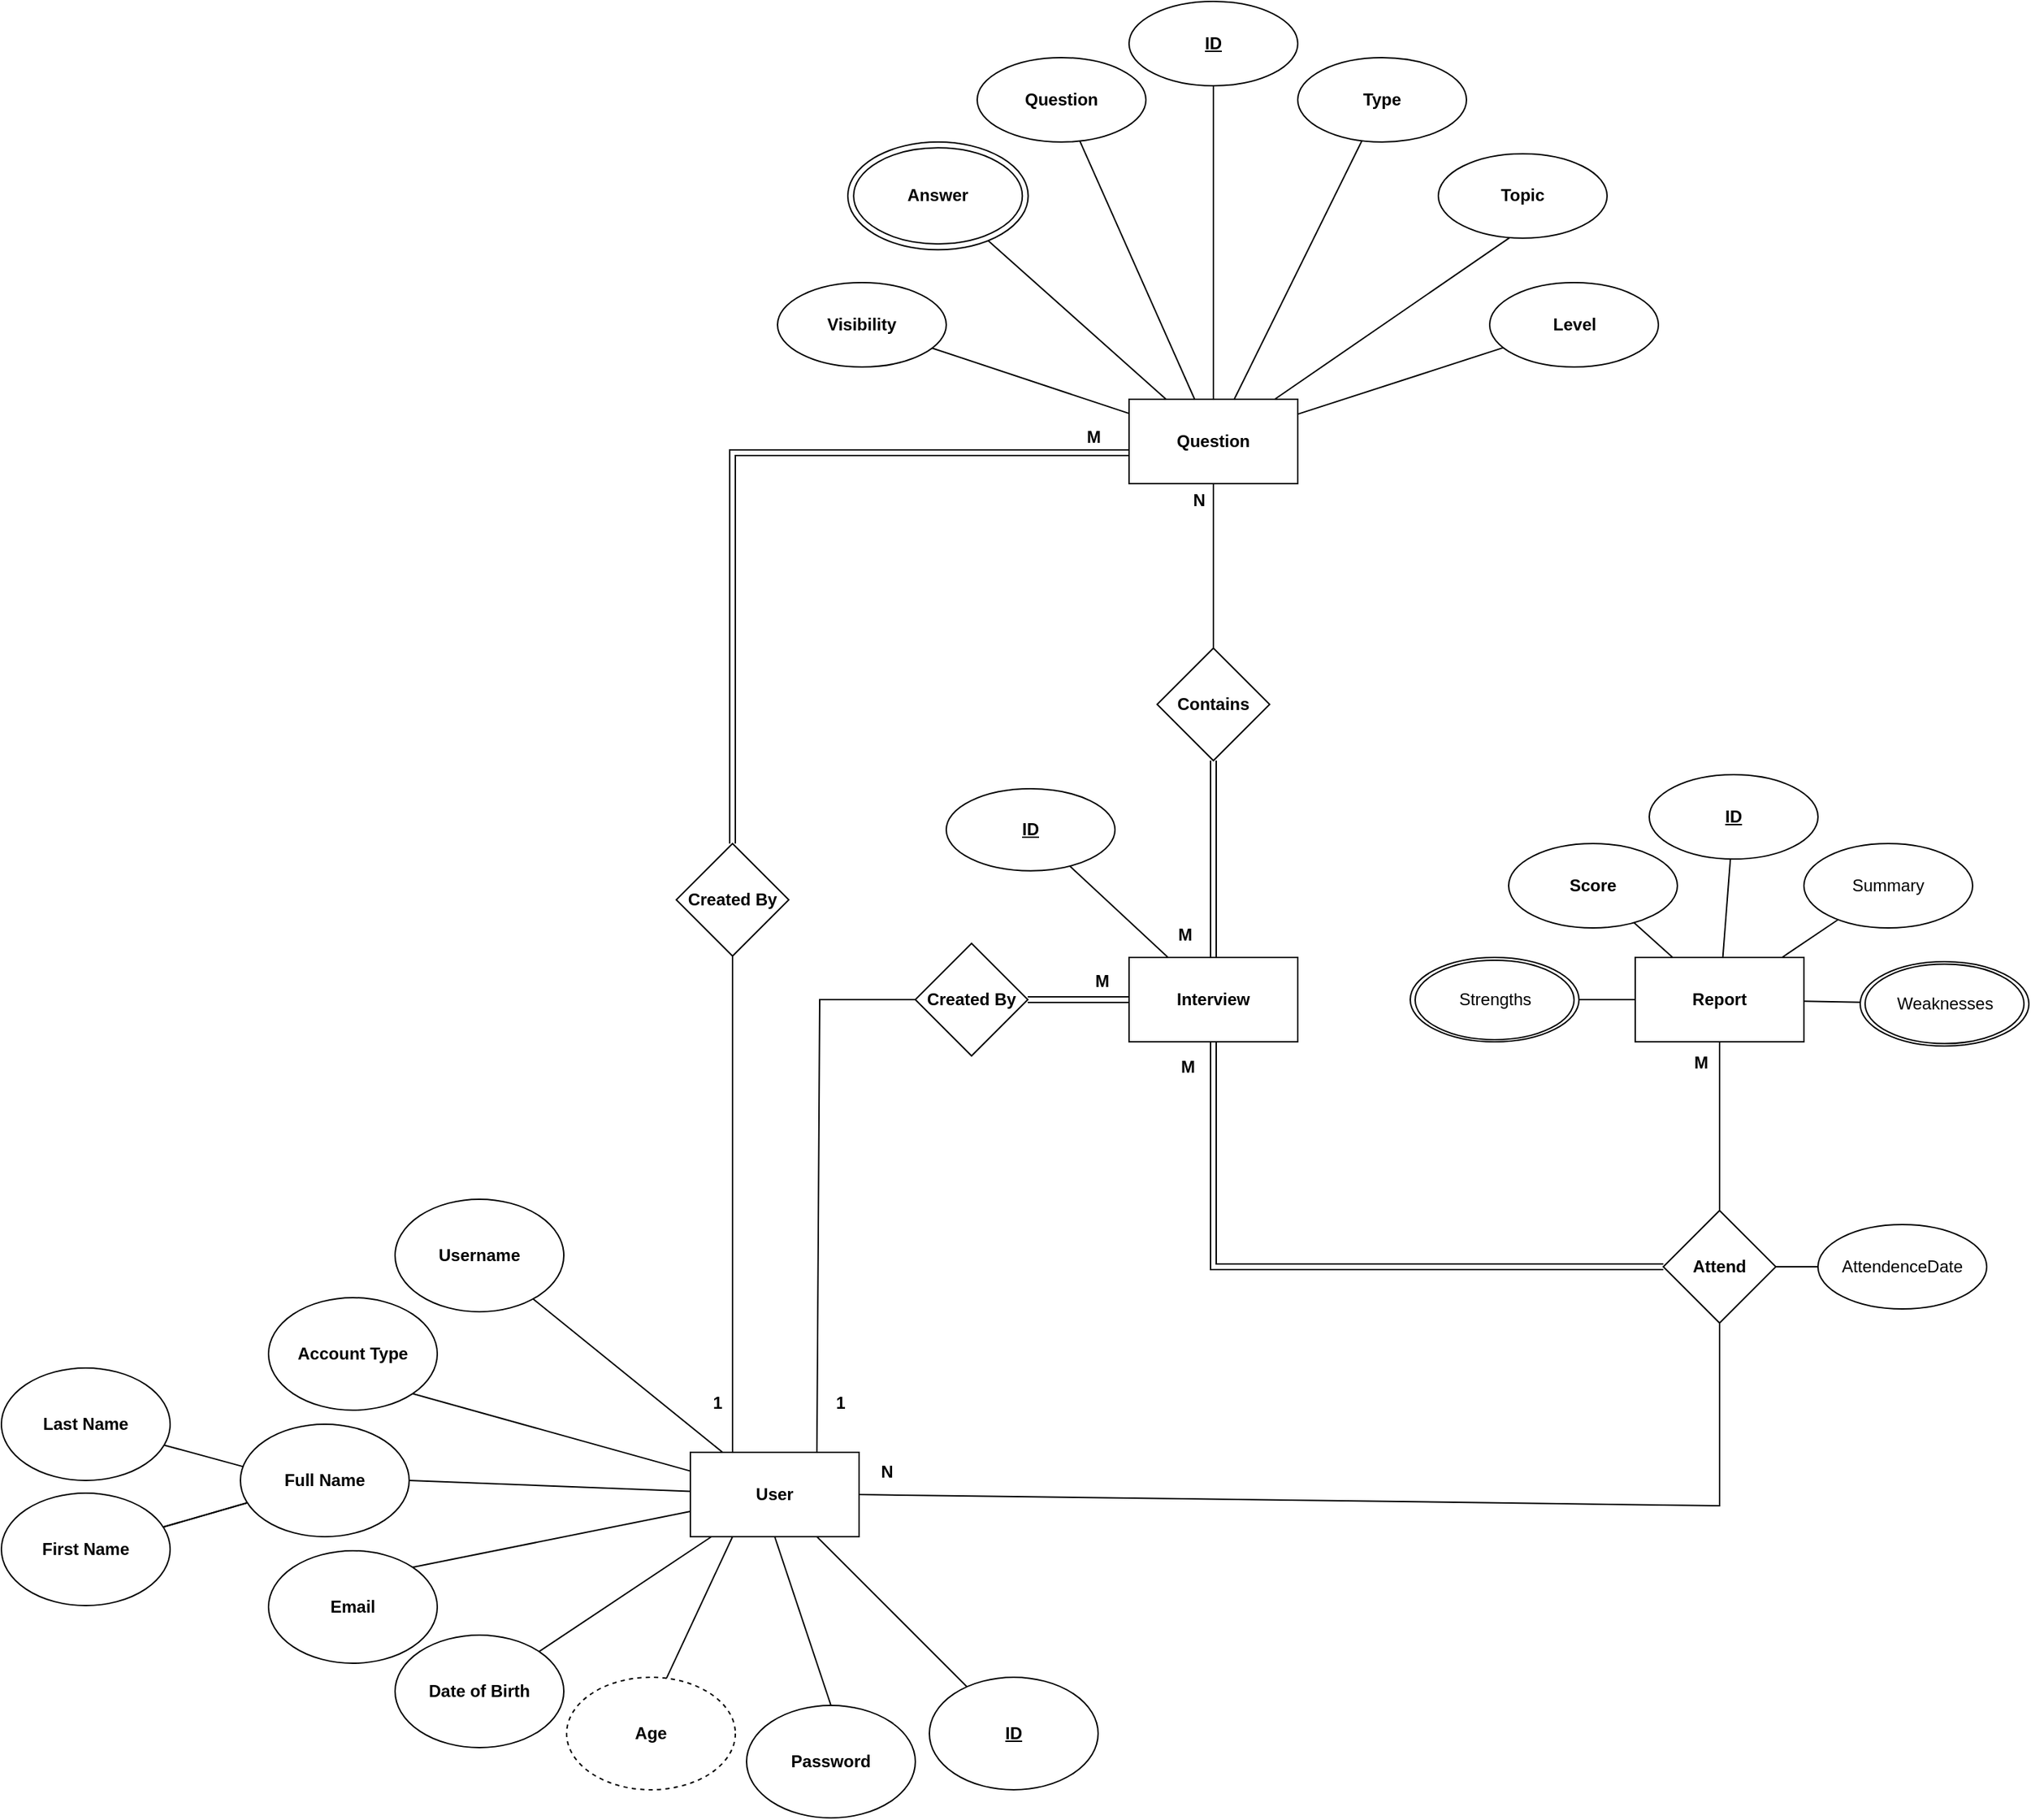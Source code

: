 <mxfile version="20.6.0" type="device"><diagram id="gMeY4CiZzxiTSthGEyME" name="Page-1"><mxGraphModel dx="2436" dy="2184" grid="1" gridSize="10" guides="1" tooltips="1" connect="1" arrows="1" fold="1" page="0" pageScale="1" pageWidth="1100" pageHeight="850" math="0" shadow="0"><root><mxCell id="0"/><mxCell id="1" parent="0"/><mxCell id="HzVAY1CZKWsbAnJS4__g-11" style="edgeStyle=none;rounded=0;orthogonalLoop=1;jettySize=auto;html=1;entryX=1;entryY=0.5;entryDx=0;entryDy=0;endArrow=none;endFill=0;" parent="1" source="HzVAY1CZKWsbAnJS4__g-1" target="HzVAY1CZKWsbAnJS4__g-2" edge="1"><mxGeometry relative="1" as="geometry"/></mxCell><mxCell id="HzVAY1CZKWsbAnJS4__g-12" style="edgeStyle=none;rounded=0;orthogonalLoop=1;jettySize=auto;html=1;entryX=1;entryY=0;entryDx=0;entryDy=0;endArrow=none;endFill=0;" parent="1" source="HzVAY1CZKWsbAnJS4__g-1" target="HzVAY1CZKWsbAnJS4__g-4" edge="1"><mxGeometry relative="1" as="geometry"/></mxCell><mxCell id="HzVAY1CZKWsbAnJS4__g-13" style="edgeStyle=none;rounded=0;orthogonalLoop=1;jettySize=auto;html=1;entryX=1;entryY=0;entryDx=0;entryDy=0;endArrow=none;endFill=0;" parent="1" source="HzVAY1CZKWsbAnJS4__g-1" target="HzVAY1CZKWsbAnJS4__g-6" edge="1"><mxGeometry relative="1" as="geometry"/></mxCell><mxCell id="HzVAY1CZKWsbAnJS4__g-14" style="edgeStyle=none;rounded=0;orthogonalLoop=1;jettySize=auto;html=1;exitX=0.25;exitY=1;exitDx=0;exitDy=0;entryX=0.591;entryY=0.012;entryDx=0;entryDy=0;endArrow=none;endFill=0;entryPerimeter=0;" parent="1" source="HzVAY1CZKWsbAnJS4__g-1" target="HzVAY1CZKWsbAnJS4__g-7" edge="1"><mxGeometry relative="1" as="geometry"/></mxCell><mxCell id="HzVAY1CZKWsbAnJS4__g-15" style="edgeStyle=none;rounded=0;orthogonalLoop=1;jettySize=auto;html=1;exitX=0.5;exitY=1;exitDx=0;exitDy=0;entryX=0.5;entryY=0;entryDx=0;entryDy=0;endArrow=none;endFill=0;" parent="1" source="HzVAY1CZKWsbAnJS4__g-1" target="HzVAY1CZKWsbAnJS4__g-5" edge="1"><mxGeometry relative="1" as="geometry"/></mxCell><mxCell id="HzVAY1CZKWsbAnJS4__g-17" style="edgeStyle=none;rounded=0;orthogonalLoop=1;jettySize=auto;html=1;entryX=1;entryY=1;entryDx=0;entryDy=0;endArrow=none;endFill=0;" parent="1" source="HzVAY1CZKWsbAnJS4__g-1" target="HzVAY1CZKWsbAnJS4__g-16" edge="1"><mxGeometry relative="1" as="geometry"/></mxCell><mxCell id="HzVAY1CZKWsbAnJS4__g-20" value="" style="edgeStyle=none;rounded=0;orthogonalLoop=1;jettySize=auto;html=1;endArrow=none;endFill=0;" parent="1" source="HzVAY1CZKWsbAnJS4__g-1" target="HzVAY1CZKWsbAnJS4__g-18" edge="1"><mxGeometry relative="1" as="geometry"/></mxCell><mxCell id="HzVAY1CZKWsbAnJS4__g-34" value="" style="edgeStyle=none;rounded=0;orthogonalLoop=1;jettySize=auto;html=1;endArrow=none;endFill=0;exitX=0.75;exitY=1;exitDx=0;exitDy=0;" parent="1" source="HzVAY1CZKWsbAnJS4__g-1" target="HzVAY1CZKWsbAnJS4__g-33" edge="1"><mxGeometry relative="1" as="geometry"/></mxCell><mxCell id="2QGJPH2X2eXKXfC0UT2v-19" style="edgeStyle=none;rounded=0;orthogonalLoop=1;jettySize=auto;html=1;exitX=0.75;exitY=0;exitDx=0;exitDy=0;entryX=0;entryY=0.5;entryDx=0;entryDy=0;endArrow=none;endFill=0;" parent="1" source="HzVAY1CZKWsbAnJS4__g-1" target="2QGJPH2X2eXKXfC0UT2v-16" edge="1"><mxGeometry relative="1" as="geometry"><Array as="points"><mxPoint x="510" y="-140"/></Array></mxGeometry></mxCell><mxCell id="2QGJPH2X2eXKXfC0UT2v-56" value="" style="edgeStyle=none;rounded=0;orthogonalLoop=1;jettySize=auto;html=1;endArrow=none;endFill=0;entryX=0.5;entryY=1;entryDx=0;entryDy=0;exitX=1;exitY=0.5;exitDx=0;exitDy=0;" parent="1" source="HzVAY1CZKWsbAnJS4__g-1" target="2QGJPH2X2eXKXfC0UT2v-55" edge="1"><mxGeometry relative="1" as="geometry"><Array as="points"><mxPoint x="1150" y="220"/></Array></mxGeometry></mxCell><mxCell id="HzVAY1CZKWsbAnJS4__g-1" value="&lt;b&gt;User&lt;/b&gt;" style="rounded=0;whiteSpace=wrap;html=1;" parent="1" vertex="1"><mxGeometry x="418" y="182" width="120" height="60" as="geometry"/></mxCell><mxCell id="HzVAY1CZKWsbAnJS4__g-24" value="" style="edgeStyle=none;rounded=0;orthogonalLoop=1;jettySize=auto;html=1;endArrow=none;endFill=0;" parent="1" source="HzVAY1CZKWsbAnJS4__g-2" target="HzVAY1CZKWsbAnJS4__g-22" edge="1"><mxGeometry relative="1" as="geometry"/></mxCell><mxCell id="HzVAY1CZKWsbAnJS4__g-25" value="" style="edgeStyle=none;rounded=0;orthogonalLoop=1;jettySize=auto;html=1;endArrow=none;endFill=0;" parent="1" source="HzVAY1CZKWsbAnJS4__g-2" target="HzVAY1CZKWsbAnJS4__g-22" edge="1"><mxGeometry relative="1" as="geometry"/></mxCell><mxCell id="HzVAY1CZKWsbAnJS4__g-27" style="edgeStyle=none;rounded=0;orthogonalLoop=1;jettySize=auto;html=1;exitX=0.021;exitY=0.379;exitDx=0;exitDy=0;endArrow=none;endFill=0;exitPerimeter=0;" parent="1" source="HzVAY1CZKWsbAnJS4__g-2" target="HzVAY1CZKWsbAnJS4__g-23" edge="1"><mxGeometry relative="1" as="geometry"/></mxCell><mxCell id="HzVAY1CZKWsbAnJS4__g-2" value="&lt;b&gt;Full Name&lt;br&gt;&lt;/b&gt;" style="ellipse;whiteSpace=wrap;html=1;strokeColor=default;" parent="1" vertex="1"><mxGeometry x="98" y="162" width="120" height="80" as="geometry"/></mxCell><mxCell id="HzVAY1CZKWsbAnJS4__g-4" value="&lt;b&gt;Email&lt;br&gt;&lt;/b&gt;" style="ellipse;whiteSpace=wrap;html=1;" parent="1" vertex="1"><mxGeometry x="118" y="252" width="120" height="80" as="geometry"/></mxCell><mxCell id="HzVAY1CZKWsbAnJS4__g-5" value="&lt;b&gt;Password&lt;br&gt;&lt;/b&gt;" style="ellipse;whiteSpace=wrap;html=1;" parent="1" vertex="1"><mxGeometry x="458" y="362" width="120" height="80" as="geometry"/></mxCell><mxCell id="HzVAY1CZKWsbAnJS4__g-6" value="&lt;b&gt;Date of Birth&lt;br&gt;&lt;/b&gt;" style="ellipse;whiteSpace=wrap;html=1;" parent="1" vertex="1"><mxGeometry x="208" y="312" width="120" height="80" as="geometry"/></mxCell><mxCell id="HzVAY1CZKWsbAnJS4__g-7" value="&lt;b&gt;Age&lt;br&gt;&lt;/b&gt;" style="ellipse;whiteSpace=wrap;html=1;dashed=1;" parent="1" vertex="1"><mxGeometry x="330" y="342" width="120" height="80" as="geometry"/></mxCell><mxCell id="HzVAY1CZKWsbAnJS4__g-16" value="&lt;b&gt;Account Type&lt;br&gt;&lt;/b&gt;" style="ellipse;whiteSpace=wrap;html=1;" parent="1" vertex="1"><mxGeometry x="118" y="72" width="120" height="80" as="geometry"/></mxCell><mxCell id="HzVAY1CZKWsbAnJS4__g-18" value="&lt;b&gt;Username&lt;br&gt;&lt;/b&gt;" style="ellipse;whiteSpace=wrap;html=1;" parent="1" vertex="1"><mxGeometry x="208" y="2" width="120" height="80" as="geometry"/></mxCell><mxCell id="HzVAY1CZKWsbAnJS4__g-22" value="&lt;b&gt;First Name&lt;/b&gt;" style="ellipse;whiteSpace=wrap;html=1;strokeColor=default;" parent="1" vertex="1"><mxGeometry x="-72" y="211" width="120" height="80" as="geometry"/></mxCell><mxCell id="HzVAY1CZKWsbAnJS4__g-23" value="&lt;b&gt;Last Name&lt;/b&gt;" style="ellipse;whiteSpace=wrap;html=1;strokeColor=default;" parent="1" vertex="1"><mxGeometry x="-72" y="122" width="120" height="80" as="geometry"/></mxCell><mxCell id="HzVAY1CZKWsbAnJS4__g-29" style="edgeStyle=none;rounded=0;orthogonalLoop=1;jettySize=auto;html=1;endArrow=none;endFill=0;" parent="1" source="HzVAY1CZKWsbAnJS4__g-31" target="HzVAY1CZKWsbAnJS4__g-35" edge="1"><mxGeometry relative="1" as="geometry"><mxPoint x="672.426" y="-701.716" as="targetPoint"/><mxPoint x="880" y="-720" as="sourcePoint"/></mxGeometry></mxCell><mxCell id="HzVAY1CZKWsbAnJS4__g-30" value="" style="edgeStyle=none;rounded=0;orthogonalLoop=1;jettySize=auto;html=1;endArrow=none;endFill=0;" parent="1" source="HzVAY1CZKWsbAnJS4__g-31" target="HzVAY1CZKWsbAnJS4__g-32" edge="1"><mxGeometry relative="1" as="geometry"/></mxCell><mxCell id="HzVAY1CZKWsbAnJS4__g-41" style="edgeStyle=none;rounded=0;orthogonalLoop=1;jettySize=auto;html=1;endArrow=none;endFill=0;" parent="1" source="HzVAY1CZKWsbAnJS4__g-31" target="HzVAY1CZKWsbAnJS4__g-36" edge="1"><mxGeometry relative="1" as="geometry"/></mxCell><mxCell id="HzVAY1CZKWsbAnJS4__g-48" style="edgeStyle=none;rounded=0;orthogonalLoop=1;jettySize=auto;html=1;endArrow=none;endFill=0;" parent="1" source="HzVAY1CZKWsbAnJS4__g-31" target="HzVAY1CZKWsbAnJS4__g-47" edge="1"><mxGeometry relative="1" as="geometry"/></mxCell><mxCell id="HzVAY1CZKWsbAnJS4__g-51" style="edgeStyle=none;rounded=0;orthogonalLoop=1;jettySize=auto;html=1;endArrow=none;endFill=0;entryX=0.433;entryY=0.981;entryDx=0;entryDy=0;entryPerimeter=0;" parent="1" source="HzVAY1CZKWsbAnJS4__g-31" target="HzVAY1CZKWsbAnJS4__g-50" edge="1"><mxGeometry relative="1" as="geometry"><mxPoint x="890" y="-770" as="targetPoint"/></mxGeometry></mxCell><mxCell id="2QGJPH2X2eXKXfC0UT2v-11" value="" style="edgeStyle=none;rounded=0;orthogonalLoop=1;jettySize=auto;html=1;endArrow=none;endFill=0;" parent="1" source="HzVAY1CZKWsbAnJS4__g-31" target="2QGJPH2X2eXKXfC0UT2v-10" edge="1"><mxGeometry relative="1" as="geometry"/></mxCell><mxCell id="2QGJPH2X2eXKXfC0UT2v-22" style="edgeStyle=none;rounded=0;orthogonalLoop=1;jettySize=auto;html=1;exitX=0.5;exitY=1;exitDx=0;exitDy=0;entryX=0.5;entryY=0;entryDx=0;entryDy=0;endArrow=none;endFill=0;" parent="1" source="HzVAY1CZKWsbAnJS4__g-31" target="2QGJPH2X2eXKXfC0UT2v-20" edge="1"><mxGeometry relative="1" as="geometry"><Array as="points"><mxPoint x="790" y="-480"/></Array></mxGeometry></mxCell><mxCell id="2QGJPH2X2eXKXfC0UT2v-36" value="" style="edgeStyle=none;rounded=0;orthogonalLoop=1;jettySize=auto;html=1;endArrow=none;endFill=0;" parent="1" source="HzVAY1CZKWsbAnJS4__g-31" target="2QGJPH2X2eXKXfC0UT2v-35" edge="1"><mxGeometry relative="1" as="geometry"/></mxCell><mxCell id="HzVAY1CZKWsbAnJS4__g-31" value="&lt;b&gt;Question&lt;/b&gt;" style="rounded=0;whiteSpace=wrap;html=1;" parent="1" vertex="1"><mxGeometry x="730" y="-567" width="120" height="60" as="geometry"/></mxCell><mxCell id="HzVAY1CZKWsbAnJS4__g-32" value="&lt;b&gt;&lt;u&gt;ID&lt;/u&gt;&lt;br&gt;&lt;/b&gt;" style="ellipse;whiteSpace=wrap;html=1;" parent="1" vertex="1"><mxGeometry x="730" y="-850" width="120" height="60" as="geometry"/></mxCell><mxCell id="HzVAY1CZKWsbAnJS4__g-33" value="&lt;b&gt;&lt;u&gt;ID&lt;/u&gt;&lt;br&gt;&lt;/b&gt;" style="ellipse;whiteSpace=wrap;html=1;" parent="1" vertex="1"><mxGeometry x="588" y="342" width="120" height="80" as="geometry"/></mxCell><mxCell id="HzVAY1CZKWsbAnJS4__g-35" value="&lt;b&gt;Question&lt;br&gt;&lt;/b&gt;" style="ellipse;whiteSpace=wrap;html=1;" parent="1" vertex="1"><mxGeometry x="622" y="-810" width="120" height="60" as="geometry"/></mxCell><mxCell id="2QGJPH2X2eXKXfC0UT2v-13" style="edgeStyle=none;rounded=0;orthogonalLoop=1;jettySize=auto;html=1;endArrow=none;endFill=0;" parent="1" source="HzVAY1CZKWsbAnJS4__g-42" target="HzVAY1CZKWsbAnJS4__g-43" edge="1"><mxGeometry relative="1" as="geometry"/></mxCell><mxCell id="2QGJPH2X2eXKXfC0UT2v-17" value="" style="edgeStyle=none;rounded=0;orthogonalLoop=1;jettySize=auto;html=1;endArrow=none;endFill=0;shape=link;" parent="1" source="HzVAY1CZKWsbAnJS4__g-42" target="2QGJPH2X2eXKXfC0UT2v-16" edge="1"><mxGeometry relative="1" as="geometry"/></mxCell><mxCell id="2QGJPH2X2eXKXfC0UT2v-21" value="" style="edgeStyle=none;rounded=0;orthogonalLoop=1;jettySize=auto;html=1;endArrow=none;endFill=0;shape=link;" parent="1" source="HzVAY1CZKWsbAnJS4__g-42" target="2QGJPH2X2eXKXfC0UT2v-20" edge="1"><mxGeometry relative="1" as="geometry"/></mxCell><mxCell id="HzVAY1CZKWsbAnJS4__g-42" value="&lt;b&gt;Interview&lt;/b&gt;" style="rounded=0;whiteSpace=wrap;html=1;strokeColor=default;" parent="1" vertex="1"><mxGeometry x="730" y="-170" width="120" height="60" as="geometry"/></mxCell><mxCell id="HzVAY1CZKWsbAnJS4__g-43" value="&lt;b&gt;&lt;u&gt;ID&lt;/u&gt;&lt;br&gt;&lt;/b&gt;" style="ellipse;whiteSpace=wrap;html=1;" parent="1" vertex="1"><mxGeometry x="600" y="-290" width="120" height="58.33" as="geometry"/></mxCell><mxCell id="HzVAY1CZKWsbAnJS4__g-47" value="&lt;b&gt;Visibility&lt;br&gt;&lt;/b&gt;" style="ellipse;whiteSpace=wrap;html=1;" parent="1" vertex="1"><mxGeometry x="480" y="-650.0" width="120" height="60" as="geometry"/></mxCell><mxCell id="HzVAY1CZKWsbAnJS4__g-50" value="&lt;b&gt;Topic&lt;br&gt;&lt;/b&gt;" style="ellipse;whiteSpace=wrap;html=1;" parent="1" vertex="1"><mxGeometry x="950" y="-741.66" width="120" height="60" as="geometry"/></mxCell><mxCell id="2QGJPH2X2eXKXfC0UT2v-10" value="&lt;b&gt;Level&lt;/b&gt;" style="ellipse;whiteSpace=wrap;html=1;rounded=0;" parent="1" vertex="1"><mxGeometry x="986.5" y="-650.0" width="120" height="60" as="geometry"/></mxCell><mxCell id="2QGJPH2X2eXKXfC0UT2v-16" value="&lt;b&gt;Created By&lt;/b&gt;" style="rhombus;whiteSpace=wrap;html=1;rounded=0;" parent="1" vertex="1"><mxGeometry x="578" y="-180" width="80" height="80" as="geometry"/></mxCell><mxCell id="2QGJPH2X2eXKXfC0UT2v-20" value="&lt;b&gt;Contains&lt;/b&gt;" style="rhombus;whiteSpace=wrap;html=1;rounded=0;" parent="1" vertex="1"><mxGeometry x="750" y="-390" width="80" height="80" as="geometry"/></mxCell><mxCell id="2QGJPH2X2eXKXfC0UT2v-23" value="&lt;b&gt;N&lt;/b&gt;" style="text;html=1;strokeColor=none;fillColor=none;align=center;verticalAlign=middle;whiteSpace=wrap;rounded=0;" parent="1" vertex="1"><mxGeometry x="750" y="-510" width="60" height="30" as="geometry"/></mxCell><mxCell id="2QGJPH2X2eXKXfC0UT2v-24" value="&lt;b&gt;M&lt;/b&gt;" style="text;html=1;strokeColor=none;fillColor=none;align=center;verticalAlign=middle;whiteSpace=wrap;rounded=0;" parent="1" vertex="1"><mxGeometry x="740" y="-201" width="60" height="30" as="geometry"/></mxCell><mxCell id="2QGJPH2X2eXKXfC0UT2v-25" value="&lt;b&gt;1&lt;/b&gt;" style="text;html=1;strokeColor=none;fillColor=none;align=center;verticalAlign=middle;whiteSpace=wrap;rounded=0;" parent="1" vertex="1"><mxGeometry x="510" y="132" width="30" height="30" as="geometry"/></mxCell><mxCell id="2QGJPH2X2eXKXfC0UT2v-28" value="&lt;b&gt;M&lt;/b&gt;" style="text;html=1;strokeColor=none;fillColor=none;align=center;verticalAlign=middle;whiteSpace=wrap;rounded=0;" parent="1" vertex="1"><mxGeometry x="681" y="-168" width="60" height="30" as="geometry"/></mxCell><mxCell id="2QGJPH2X2eXKXfC0UT2v-30" style="edgeStyle=none;rounded=0;orthogonalLoop=1;jettySize=auto;html=1;exitX=0.5;exitY=0;exitDx=0;exitDy=0;entryX=0.002;entryY=0.633;entryDx=0;entryDy=0;endArrow=none;endFill=0;shape=link;entryPerimeter=0;" parent="1" source="2QGJPH2X2eXKXfC0UT2v-29" target="HzVAY1CZKWsbAnJS4__g-31" edge="1"><mxGeometry relative="1" as="geometry"><Array as="points"><mxPoint x="448" y="-529"/></Array></mxGeometry></mxCell><mxCell id="2QGJPH2X2eXKXfC0UT2v-31" style="edgeStyle=none;rounded=0;orthogonalLoop=1;jettySize=auto;html=1;exitX=0.5;exitY=1;exitDx=0;exitDy=0;entryX=0.25;entryY=0;entryDx=0;entryDy=0;endArrow=none;endFill=0;" parent="1" source="2QGJPH2X2eXKXfC0UT2v-29" target="HzVAY1CZKWsbAnJS4__g-1" edge="1"><mxGeometry relative="1" as="geometry"/></mxCell><mxCell id="2QGJPH2X2eXKXfC0UT2v-29" value="&lt;b&gt;Created By&lt;/b&gt;" style="rhombus;whiteSpace=wrap;html=1;" parent="1" vertex="1"><mxGeometry x="408" y="-251.0" width="80" height="80" as="geometry"/></mxCell><mxCell id="2QGJPH2X2eXKXfC0UT2v-32" style="edgeStyle=none;rounded=0;orthogonalLoop=1;jettySize=auto;html=1;exitX=0.5;exitY=1;exitDx=0;exitDy=0;endArrow=none;endFill=0;" parent="1" source="HzVAY1CZKWsbAnJS4__g-18" target="HzVAY1CZKWsbAnJS4__g-18" edge="1"><mxGeometry relative="1" as="geometry"/></mxCell><mxCell id="2QGJPH2X2eXKXfC0UT2v-33" value="&lt;b&gt;M&lt;/b&gt;" style="text;html=1;strokeColor=none;fillColor=none;align=center;verticalAlign=middle;whiteSpace=wrap;rounded=0;" parent="1" vertex="1"><mxGeometry x="675" y="-555" width="60" height="30" as="geometry"/></mxCell><mxCell id="2QGJPH2X2eXKXfC0UT2v-34" value="&lt;b&gt;1&lt;/b&gt;" style="text;html=1;strokeColor=none;fillColor=none;align=center;verticalAlign=middle;whiteSpace=wrap;rounded=0;" parent="1" vertex="1"><mxGeometry x="418" y="132" width="39" height="30" as="geometry"/></mxCell><mxCell id="2QGJPH2X2eXKXfC0UT2v-35" value="&lt;b&gt;Type&lt;/b&gt;" style="ellipse;whiteSpace=wrap;html=1;rounded=0;" parent="1" vertex="1"><mxGeometry x="850" y="-810" width="120" height="60" as="geometry"/></mxCell><mxCell id="2QGJPH2X2eXKXfC0UT2v-37" value="" style="group" parent="1" vertex="1" connectable="0"><mxGeometry x="530" y="-750" width="128.27" height="76.67" as="geometry"/></mxCell><mxCell id="HzVAY1CZKWsbAnJS4__g-40" value="" style="ellipse;whiteSpace=wrap;html=1;strokeColor=default;" parent="2QGJPH2X2eXKXfC0UT2v-37" vertex="1"><mxGeometry width="128.27" height="76.67" as="geometry"/></mxCell><mxCell id="HzVAY1CZKWsbAnJS4__g-36" value="&lt;b&gt;Answer&lt;br&gt;&lt;/b&gt;" style="ellipse;whiteSpace=wrap;html=1;" parent="2QGJPH2X2eXKXfC0UT2v-37" vertex="1"><mxGeometry x="4.13" y="4.16" width="120" height="68.33" as="geometry"/></mxCell><mxCell id="2QGJPH2X2eXKXfC0UT2v-40" value="" style="edgeStyle=none;rounded=0;orthogonalLoop=1;jettySize=auto;html=1;endArrow=none;endFill=0;" parent="1" source="2QGJPH2X2eXKXfC0UT2v-38" target="2QGJPH2X2eXKXfC0UT2v-39" edge="1"><mxGeometry relative="1" as="geometry"/></mxCell><mxCell id="2QGJPH2X2eXKXfC0UT2v-42" value="" style="edgeStyle=none;rounded=0;orthogonalLoop=1;jettySize=auto;html=1;endArrow=none;endFill=0;" parent="1" source="2QGJPH2X2eXKXfC0UT2v-38" target="2QGJPH2X2eXKXfC0UT2v-41" edge="1"><mxGeometry relative="1" as="geometry"/></mxCell><mxCell id="2QGJPH2X2eXKXfC0UT2v-44" value="" style="edgeStyle=none;rounded=0;orthogonalLoop=1;jettySize=auto;html=1;endArrow=none;endFill=0;" parent="1" source="2QGJPH2X2eXKXfC0UT2v-38" target="2QGJPH2X2eXKXfC0UT2v-43" edge="1"><mxGeometry relative="1" as="geometry"/></mxCell><mxCell id="2QGJPH2X2eXKXfC0UT2v-46" value="" style="edgeStyle=none;rounded=0;orthogonalLoop=1;jettySize=auto;html=1;endArrow=none;endFill=0;" parent="1" source="2QGJPH2X2eXKXfC0UT2v-38" target="2QGJPH2X2eXKXfC0UT2v-45" edge="1"><mxGeometry relative="1" as="geometry"/></mxCell><mxCell id="2QGJPH2X2eXKXfC0UT2v-48" value="" style="edgeStyle=none;rounded=0;orthogonalLoop=1;jettySize=auto;html=1;endArrow=none;endFill=0;" parent="1" source="2QGJPH2X2eXKXfC0UT2v-38" target="2QGJPH2X2eXKXfC0UT2v-47" edge="1"><mxGeometry relative="1" as="geometry"/></mxCell><mxCell id="2QGJPH2X2eXKXfC0UT2v-38" value="&lt;b&gt;Report&lt;/b&gt;" style="rounded=0;whiteSpace=wrap;html=1;" parent="1" vertex="1"><mxGeometry x="1090" y="-170" width="120" height="60" as="geometry"/></mxCell><mxCell id="2QGJPH2X2eXKXfC0UT2v-39" value="&lt;b&gt;&lt;u&gt;ID&lt;/u&gt;&lt;/b&gt;" style="ellipse;whiteSpace=wrap;html=1;rounded=0;" parent="1" vertex="1"><mxGeometry x="1100" y="-300" width="120" height="60" as="geometry"/></mxCell><mxCell id="2QGJPH2X2eXKXfC0UT2v-41" value="&lt;b&gt;Score&lt;/b&gt;" style="ellipse;whiteSpace=wrap;html=1;rounded=0;" parent="1" vertex="1"><mxGeometry x="1000" y="-251" width="120" height="60" as="geometry"/></mxCell><mxCell id="2QGJPH2X2eXKXfC0UT2v-43" value="Summary" style="ellipse;whiteSpace=wrap;html=1;rounded=0;" parent="1" vertex="1"><mxGeometry x="1210" y="-251" width="120" height="60" as="geometry"/></mxCell><mxCell id="2QGJPH2X2eXKXfC0UT2v-59" style="edgeStyle=none;rounded=0;orthogonalLoop=1;jettySize=auto;html=1;exitX=0;exitY=0.5;exitDx=0;exitDy=0;entryX=0.5;entryY=1;entryDx=0;entryDy=0;endArrow=none;endFill=0;shape=link;" parent="1" source="2QGJPH2X2eXKXfC0UT2v-55" target="HzVAY1CZKWsbAnJS4__g-42" edge="1"><mxGeometry relative="1" as="geometry"><Array as="points"><mxPoint x="790" y="50"/></Array></mxGeometry></mxCell><mxCell id="MYLzribXJYFH4d9hLqWY-2" value="" style="rounded=0;orthogonalLoop=1;jettySize=auto;html=1;endArrow=none;endFill=0;" edge="1" parent="1" source="2QGJPH2X2eXKXfC0UT2v-55" target="MYLzribXJYFH4d9hLqWY-1"><mxGeometry relative="1" as="geometry"/></mxCell><mxCell id="MYLzribXJYFH4d9hLqWY-13" style="edgeStyle=none;rounded=0;orthogonalLoop=1;jettySize=auto;html=1;exitX=0.5;exitY=0;exitDx=0;exitDy=0;entryX=0.5;entryY=1;entryDx=0;entryDy=0;endArrow=none;endFill=0;" edge="1" parent="1" source="2QGJPH2X2eXKXfC0UT2v-55" target="2QGJPH2X2eXKXfC0UT2v-38"><mxGeometry relative="1" as="geometry"><Array as="points"/></mxGeometry></mxCell><mxCell id="2QGJPH2X2eXKXfC0UT2v-55" value="&lt;b&gt;Attend&lt;br&gt;&lt;/b&gt;" style="rhombus;whiteSpace=wrap;html=1;rounded=0;" parent="1" vertex="1"><mxGeometry x="1110" y="10" width="80" height="80" as="geometry"/></mxCell><mxCell id="2QGJPH2X2eXKXfC0UT2v-60" value="&lt;b&gt;M&lt;/b&gt;" style="text;html=1;strokeColor=none;fillColor=none;align=center;verticalAlign=middle;whiteSpace=wrap;rounded=0;" parent="1" vertex="1"><mxGeometry x="742" y="-107" width="60" height="30" as="geometry"/></mxCell><mxCell id="2QGJPH2X2eXKXfC0UT2v-62" value="&lt;b&gt;M&lt;/b&gt;" style="text;html=1;strokeColor=none;fillColor=none;align=center;verticalAlign=middle;whiteSpace=wrap;rounded=0;" parent="1" vertex="1"><mxGeometry x="1106.5" y="-110" width="60" height="30" as="geometry"/></mxCell><mxCell id="hUSrb9NRgbdeAinimwuL-5" value="&lt;b&gt;N&lt;/b&gt;" style="text;html=1;strokeColor=none;fillColor=none;align=center;verticalAlign=middle;whiteSpace=wrap;rounded=0;" parent="1" vertex="1"><mxGeometry x="528" y="181" width="60" height="30" as="geometry"/></mxCell><mxCell id="MYLzribXJYFH4d9hLqWY-1" value="AttendenceDate" style="ellipse;whiteSpace=wrap;html=1;rounded=0;" vertex="1" parent="1"><mxGeometry x="1220" y="20" width="120" height="60" as="geometry"/></mxCell><mxCell id="MYLzribXJYFH4d9hLqWY-10" style="edgeStyle=none;rounded=0;orthogonalLoop=1;jettySize=auto;html=1;exitX=1;exitY=1;exitDx=0;exitDy=0;endArrow=none;endFill=0;" edge="1" parent="1"><mxGeometry relative="1" as="geometry"><mxPoint x="780.426" y="-16.787" as="sourcePoint"/><mxPoint x="780.787" y="-16.969" as="targetPoint"/></mxGeometry></mxCell><mxCell id="MYLzribXJYFH4d9hLqWY-17" value="" style="group" vertex="1" connectable="0" parent="1"><mxGeometry x="930" y="-170" width="120" height="60" as="geometry"/></mxCell><mxCell id="2QGJPH2X2eXKXfC0UT2v-47" value="Strengths" style="ellipse;whiteSpace=wrap;html=1;rounded=0;fontStyle=1" parent="MYLzribXJYFH4d9hLqWY-17" vertex="1"><mxGeometry width="120" height="60" as="geometry"/></mxCell><mxCell id="NFmGU6TYqyA8lv-WIc27-5" value="&lt;span style=&quot;font-weight: normal;&quot;&gt;Strengths&lt;/span&gt;" style="ellipse;whiteSpace=wrap;html=1;rounded=0;fontStyle=1" parent="MYLzribXJYFH4d9hLqWY-17" vertex="1"><mxGeometry x="3.5" y="2" width="113" height="56.5" as="geometry"/></mxCell><mxCell id="MYLzribXJYFH4d9hLqWY-18" value="" style="group" vertex="1" connectable="0" parent="1"><mxGeometry x="1250" y="-167" width="120" height="60" as="geometry"/></mxCell><mxCell id="2QGJPH2X2eXKXfC0UT2v-45" value="&lt;b&gt;Weaknesses&lt;/b&gt;" style="ellipse;whiteSpace=wrap;html=1;rounded=0;" parent="MYLzribXJYFH4d9hLqWY-18" vertex="1"><mxGeometry width="120" height="60" as="geometry"/></mxCell><mxCell id="NFmGU6TYqyA8lv-WIc27-7" value="&lt;span style=&quot;font-weight: normal;&quot;&gt;Weaknesses&lt;/span&gt;" style="ellipse;whiteSpace=wrap;html=1;rounded=0;fontStyle=1" parent="MYLzribXJYFH4d9hLqWY-18" vertex="1"><mxGeometry x="3.5" y="1.75" width="113" height="56.5" as="geometry"/></mxCell></root></mxGraphModel></diagram></mxfile>